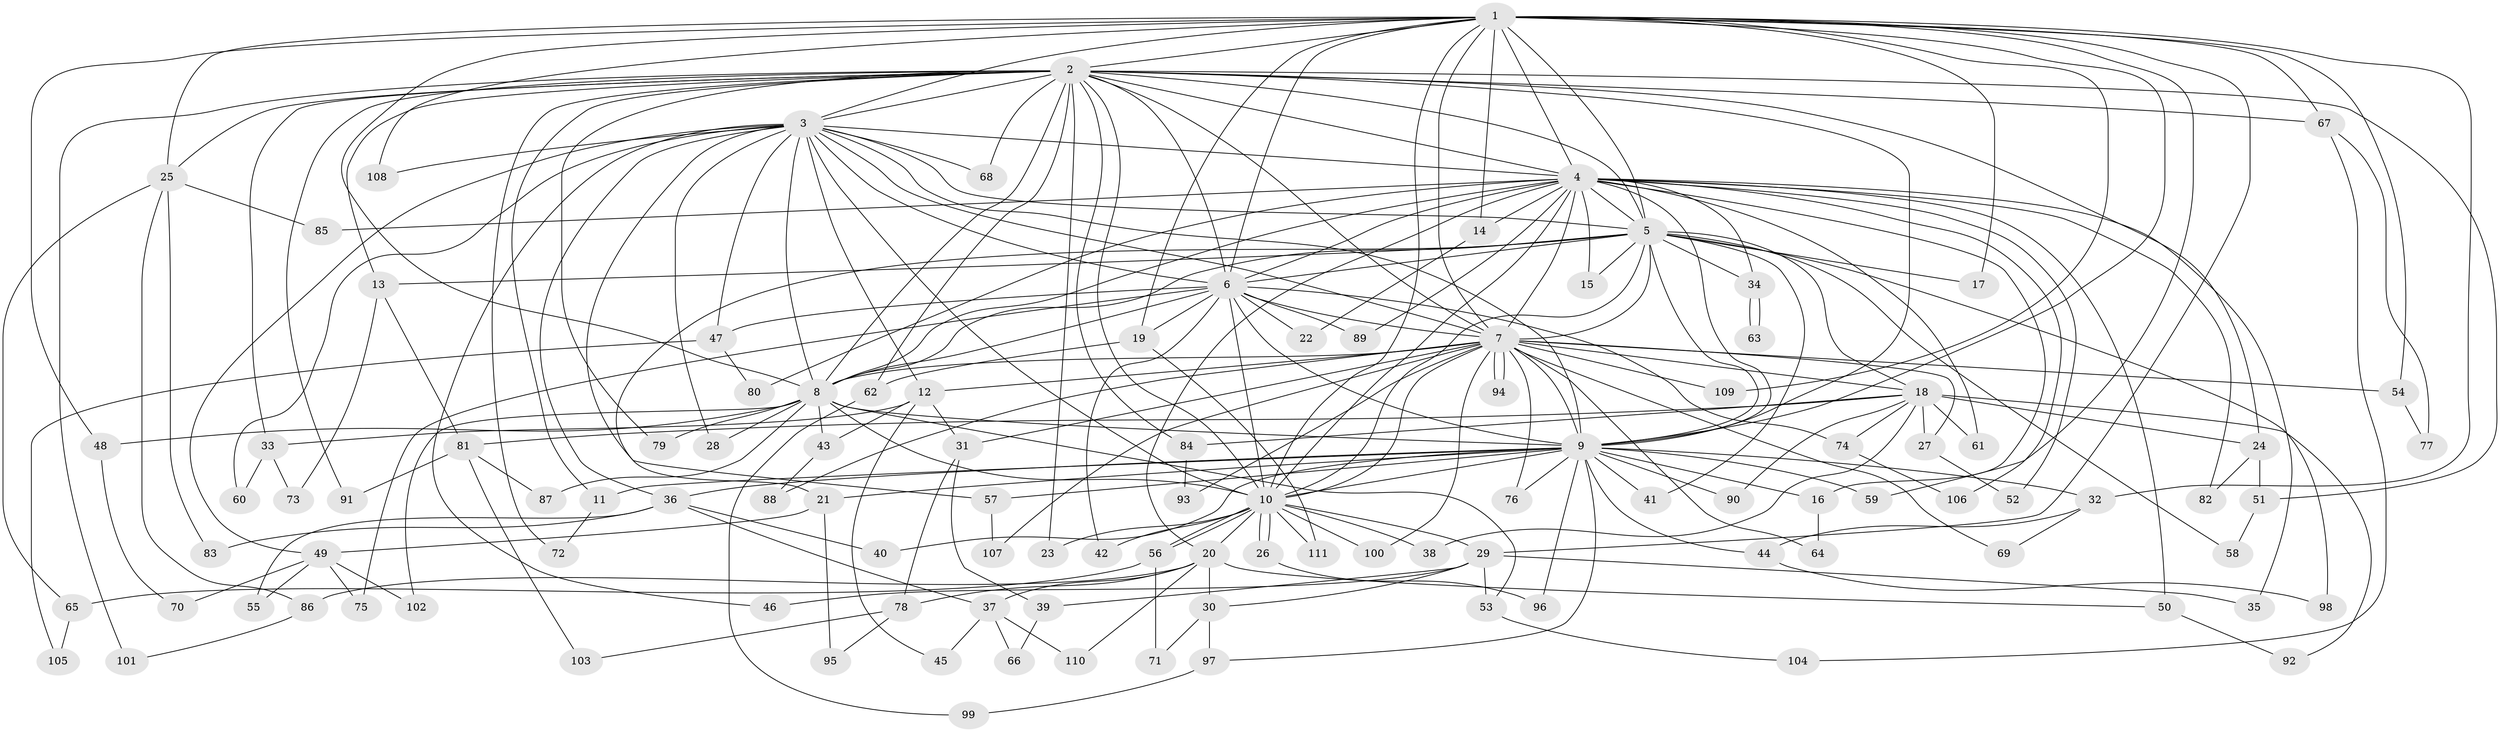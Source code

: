 // coarse degree distribution, {16: 0.01282051282051282, 15: 0.038461538461538464, 6: 0.038461538461538464, 22: 0.038461538461538464, 4: 0.15384615384615385, 7: 0.02564102564102564, 3: 0.2564102564102564, 2: 0.3333333333333333, 5: 0.02564102564102564, 21: 0.01282051282051282, 17: 0.01282051282051282, 11: 0.01282051282051282, 1: 0.02564102564102564, 18: 0.01282051282051282}
// Generated by graph-tools (version 1.1) at 2025/36/03/04/25 23:36:20]
// undirected, 111 vertices, 247 edges
graph export_dot {
  node [color=gray90,style=filled];
  1;
  2;
  3;
  4;
  5;
  6;
  7;
  8;
  9;
  10;
  11;
  12;
  13;
  14;
  15;
  16;
  17;
  18;
  19;
  20;
  21;
  22;
  23;
  24;
  25;
  26;
  27;
  28;
  29;
  30;
  31;
  32;
  33;
  34;
  35;
  36;
  37;
  38;
  39;
  40;
  41;
  42;
  43;
  44;
  45;
  46;
  47;
  48;
  49;
  50;
  51;
  52;
  53;
  54;
  55;
  56;
  57;
  58;
  59;
  60;
  61;
  62;
  63;
  64;
  65;
  66;
  67;
  68;
  69;
  70;
  71;
  72;
  73;
  74;
  75;
  76;
  77;
  78;
  79;
  80;
  81;
  82;
  83;
  84;
  85;
  86;
  87;
  88;
  89;
  90;
  91;
  92;
  93;
  94;
  95;
  96;
  97;
  98;
  99;
  100;
  101;
  102;
  103;
  104;
  105;
  106;
  107;
  108;
  109;
  110;
  111;
  1 -- 2;
  1 -- 3;
  1 -- 4;
  1 -- 5;
  1 -- 6;
  1 -- 7;
  1 -- 8;
  1 -- 9;
  1 -- 10;
  1 -- 14;
  1 -- 17;
  1 -- 19;
  1 -- 25;
  1 -- 29;
  1 -- 32;
  1 -- 48;
  1 -- 54;
  1 -- 59;
  1 -- 67;
  1 -- 108;
  1 -- 109;
  2 -- 3;
  2 -- 4;
  2 -- 5;
  2 -- 6;
  2 -- 7;
  2 -- 8;
  2 -- 9;
  2 -- 10;
  2 -- 11;
  2 -- 13;
  2 -- 23;
  2 -- 24;
  2 -- 25;
  2 -- 33;
  2 -- 51;
  2 -- 62;
  2 -- 67;
  2 -- 68;
  2 -- 72;
  2 -- 79;
  2 -- 84;
  2 -- 91;
  2 -- 101;
  3 -- 4;
  3 -- 5;
  3 -- 6;
  3 -- 7;
  3 -- 8;
  3 -- 9;
  3 -- 10;
  3 -- 12;
  3 -- 28;
  3 -- 36;
  3 -- 46;
  3 -- 47;
  3 -- 49;
  3 -- 57;
  3 -- 60;
  3 -- 68;
  3 -- 108;
  4 -- 5;
  4 -- 6;
  4 -- 7;
  4 -- 8;
  4 -- 9;
  4 -- 10;
  4 -- 14;
  4 -- 15;
  4 -- 16;
  4 -- 20;
  4 -- 34;
  4 -- 35;
  4 -- 50;
  4 -- 52;
  4 -- 61;
  4 -- 80;
  4 -- 82;
  4 -- 85;
  4 -- 89;
  4 -- 106;
  5 -- 6;
  5 -- 7;
  5 -- 8;
  5 -- 9;
  5 -- 10;
  5 -- 13;
  5 -- 15;
  5 -- 17;
  5 -- 18;
  5 -- 21;
  5 -- 34;
  5 -- 41;
  5 -- 58;
  5 -- 98;
  6 -- 7;
  6 -- 8;
  6 -- 9;
  6 -- 10;
  6 -- 19;
  6 -- 22;
  6 -- 42;
  6 -- 47;
  6 -- 74;
  6 -- 75;
  6 -- 89;
  7 -- 8;
  7 -- 9;
  7 -- 10;
  7 -- 12;
  7 -- 18;
  7 -- 27;
  7 -- 31;
  7 -- 54;
  7 -- 64;
  7 -- 69;
  7 -- 76;
  7 -- 88;
  7 -- 93;
  7 -- 94;
  7 -- 94;
  7 -- 100;
  7 -- 107;
  7 -- 109;
  8 -- 9;
  8 -- 10;
  8 -- 28;
  8 -- 43;
  8 -- 48;
  8 -- 53;
  8 -- 79;
  8 -- 87;
  8 -- 102;
  9 -- 10;
  9 -- 11;
  9 -- 16;
  9 -- 21;
  9 -- 32;
  9 -- 36;
  9 -- 40;
  9 -- 41;
  9 -- 44;
  9 -- 57;
  9 -- 59;
  9 -- 76;
  9 -- 90;
  9 -- 96;
  9 -- 97;
  10 -- 20;
  10 -- 23;
  10 -- 26;
  10 -- 26;
  10 -- 29;
  10 -- 38;
  10 -- 42;
  10 -- 56;
  10 -- 56;
  10 -- 100;
  10 -- 111;
  11 -- 72;
  12 -- 31;
  12 -- 33;
  12 -- 43;
  12 -- 45;
  13 -- 73;
  13 -- 81;
  14 -- 22;
  16 -- 64;
  18 -- 24;
  18 -- 27;
  18 -- 38;
  18 -- 61;
  18 -- 74;
  18 -- 81;
  18 -- 84;
  18 -- 90;
  18 -- 92;
  19 -- 62;
  19 -- 111;
  20 -- 30;
  20 -- 37;
  20 -- 50;
  20 -- 78;
  20 -- 86;
  20 -- 110;
  21 -- 49;
  21 -- 95;
  24 -- 51;
  24 -- 82;
  25 -- 65;
  25 -- 83;
  25 -- 85;
  25 -- 86;
  26 -- 96;
  27 -- 52;
  29 -- 30;
  29 -- 35;
  29 -- 39;
  29 -- 46;
  29 -- 53;
  30 -- 71;
  30 -- 97;
  31 -- 39;
  31 -- 78;
  32 -- 44;
  32 -- 69;
  33 -- 60;
  33 -- 73;
  34 -- 63;
  34 -- 63;
  36 -- 37;
  36 -- 40;
  36 -- 55;
  36 -- 83;
  37 -- 45;
  37 -- 66;
  37 -- 110;
  39 -- 66;
  43 -- 88;
  44 -- 98;
  47 -- 80;
  47 -- 105;
  48 -- 70;
  49 -- 55;
  49 -- 70;
  49 -- 75;
  49 -- 102;
  50 -- 92;
  51 -- 58;
  53 -- 104;
  54 -- 77;
  56 -- 65;
  56 -- 71;
  57 -- 107;
  62 -- 99;
  65 -- 105;
  67 -- 77;
  67 -- 104;
  74 -- 106;
  78 -- 95;
  78 -- 103;
  81 -- 87;
  81 -- 91;
  81 -- 103;
  84 -- 93;
  86 -- 101;
  97 -- 99;
}
